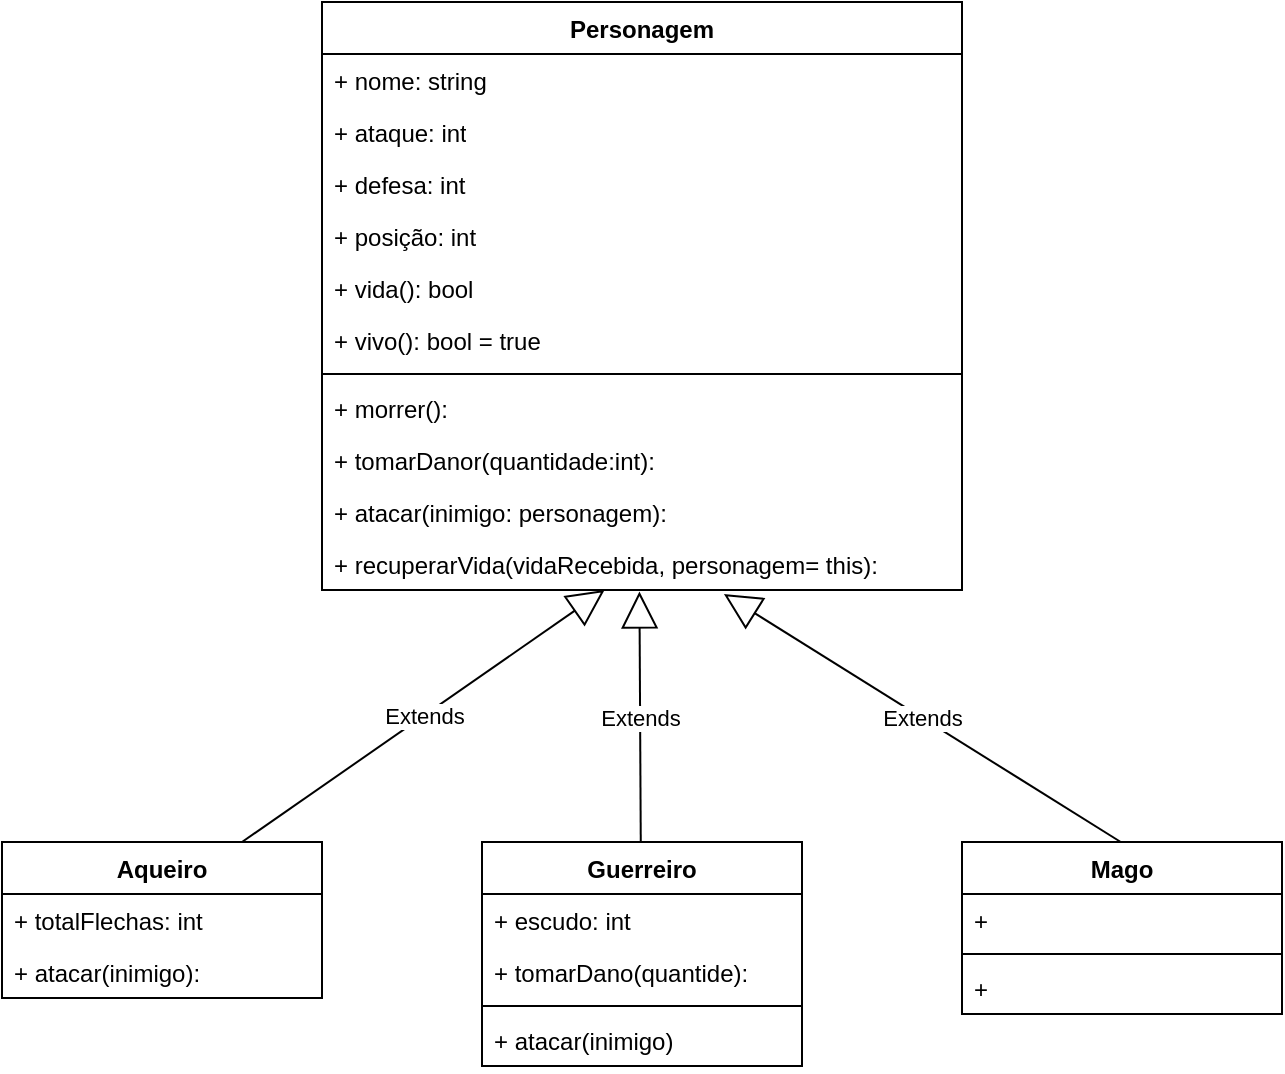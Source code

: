 <mxfile>
    <diagram name="Page-1" id="x5-VukLAqmotW2oOiSO1">
        <mxGraphModel dx="1674" dy="893" grid="1" gridSize="10" guides="1" tooltips="1" connect="1" arrows="1" fold="1" page="1" pageScale="1" pageWidth="850" pageHeight="1100" math="0" shadow="0">
            <root>
                <mxCell id="0"/>
                <mxCell id="1" parent="0"/>
                <mxCell id="csusyBFL3uzf1iLZtpSx-4" value="Personagem" style="swimlane;fontStyle=1;align=center;verticalAlign=top;childLayout=stackLayout;horizontal=1;startSize=26;horizontalStack=0;resizeParent=1;resizeParentMax=0;resizeLast=0;collapsible=1;marginBottom=0;whiteSpace=wrap;html=1;" parent="1" vertex="1">
                    <mxGeometry x="240" y="300" width="320" height="294" as="geometry"/>
                </mxCell>
                <mxCell id="csusyBFL3uzf1iLZtpSx-20" value="+ nome: string" style="text;strokeColor=none;fillColor=none;align=left;verticalAlign=top;spacingLeft=4;spacingRight=4;overflow=hidden;rotatable=0;points=[[0,0.5],[1,0.5]];portConstraint=eastwest;whiteSpace=wrap;html=1;" parent="csusyBFL3uzf1iLZtpSx-4" vertex="1">
                    <mxGeometry y="26" width="320" height="26" as="geometry"/>
                </mxCell>
                <mxCell id="csusyBFL3uzf1iLZtpSx-15" value="+ ataque: int" style="text;strokeColor=none;fillColor=none;align=left;verticalAlign=top;spacingLeft=4;spacingRight=4;overflow=hidden;rotatable=0;points=[[0,0.5],[1,0.5]];portConstraint=eastwest;whiteSpace=wrap;html=1;" parent="csusyBFL3uzf1iLZtpSx-4" vertex="1">
                    <mxGeometry y="52" width="320" height="26" as="geometry"/>
                </mxCell>
                <mxCell id="csusyBFL3uzf1iLZtpSx-16" value="+ defesa: int" style="text;strokeColor=none;fillColor=none;align=left;verticalAlign=top;spacingLeft=4;spacingRight=4;overflow=hidden;rotatable=0;points=[[0,0.5],[1,0.5]];portConstraint=eastwest;whiteSpace=wrap;html=1;" parent="csusyBFL3uzf1iLZtpSx-4" vertex="1">
                    <mxGeometry y="78" width="320" height="26" as="geometry"/>
                </mxCell>
                <mxCell id="csusyBFL3uzf1iLZtpSx-17" value="+ posição: int" style="text;strokeColor=none;fillColor=none;align=left;verticalAlign=top;spacingLeft=4;spacingRight=4;overflow=hidden;rotatable=0;points=[[0,0.5],[1,0.5]];portConstraint=eastwest;whiteSpace=wrap;html=1;" parent="csusyBFL3uzf1iLZtpSx-4" vertex="1">
                    <mxGeometry y="104" width="320" height="26" as="geometry"/>
                </mxCell>
                <mxCell id="csusyBFL3uzf1iLZtpSx-18" value="+ vida(): bool" style="text;strokeColor=none;fillColor=none;align=left;verticalAlign=top;spacingLeft=4;spacingRight=4;overflow=hidden;rotatable=0;points=[[0,0.5],[1,0.5]];portConstraint=eastwest;whiteSpace=wrap;html=1;" parent="csusyBFL3uzf1iLZtpSx-4" vertex="1">
                    <mxGeometry y="130" width="320" height="26" as="geometry"/>
                </mxCell>
                <mxCell id="csusyBFL3uzf1iLZtpSx-19" value="+ vivo(): bool = true" style="text;strokeColor=none;fillColor=none;align=left;verticalAlign=top;spacingLeft=4;spacingRight=4;overflow=hidden;rotatable=0;points=[[0,0.5],[1,0.5]];portConstraint=eastwest;whiteSpace=wrap;html=1;" parent="csusyBFL3uzf1iLZtpSx-4" vertex="1">
                    <mxGeometry y="156" width="320" height="26" as="geometry"/>
                </mxCell>
                <mxCell id="csusyBFL3uzf1iLZtpSx-6" value="" style="line;strokeWidth=1;fillColor=none;align=left;verticalAlign=middle;spacingTop=-1;spacingLeft=3;spacingRight=3;rotatable=0;labelPosition=right;points=[];portConstraint=eastwest;strokeColor=inherit;" parent="csusyBFL3uzf1iLZtpSx-4" vertex="1">
                    <mxGeometry y="182" width="320" height="8" as="geometry"/>
                </mxCell>
                <mxCell id="csusyBFL3uzf1iLZtpSx-30" value="+ morrer():&amp;nbsp;" style="text;strokeColor=none;fillColor=none;align=left;verticalAlign=top;spacingLeft=4;spacingRight=4;overflow=hidden;rotatable=0;points=[[0,0.5],[1,0.5]];portConstraint=eastwest;whiteSpace=wrap;html=1;" parent="csusyBFL3uzf1iLZtpSx-4" vertex="1">
                    <mxGeometry y="190" width="320" height="26" as="geometry"/>
                </mxCell>
                <mxCell id="csusyBFL3uzf1iLZtpSx-34" value="+ tomarDanor(quantidade:int):" style="text;strokeColor=none;fillColor=none;align=left;verticalAlign=top;spacingLeft=4;spacingRight=4;overflow=hidden;rotatable=0;points=[[0,0.5],[1,0.5]];portConstraint=eastwest;whiteSpace=wrap;html=1;" parent="csusyBFL3uzf1iLZtpSx-4" vertex="1">
                    <mxGeometry y="216" width="320" height="26" as="geometry"/>
                </mxCell>
                <mxCell id="csusyBFL3uzf1iLZtpSx-35" value="+ atacar(inimigo: personagem):&amp;nbsp;" style="text;strokeColor=none;fillColor=none;align=left;verticalAlign=top;spacingLeft=4;spacingRight=4;overflow=hidden;rotatable=0;points=[[0,0.5],[1,0.5]];portConstraint=eastwest;whiteSpace=wrap;html=1;" parent="csusyBFL3uzf1iLZtpSx-4" vertex="1">
                    <mxGeometry y="242" width="320" height="26" as="geometry"/>
                </mxCell>
                <mxCell id="csusyBFL3uzf1iLZtpSx-36" value="+ recuperarVida(vidaRecebida, personagem= this):&amp;nbsp;" style="text;strokeColor=none;fillColor=none;align=left;verticalAlign=top;spacingLeft=4;spacingRight=4;overflow=hidden;rotatable=0;points=[[0,0.5],[1,0.5]];portConstraint=eastwest;whiteSpace=wrap;html=1;" parent="csusyBFL3uzf1iLZtpSx-4" vertex="1">
                    <mxGeometry y="268" width="320" height="26" as="geometry"/>
                </mxCell>
                <mxCell id="2" value="Aqueiro" style="swimlane;fontStyle=1;align=center;verticalAlign=top;childLayout=stackLayout;horizontal=1;startSize=26;horizontalStack=0;resizeParent=1;resizeParentMax=0;resizeLast=0;collapsible=1;marginBottom=0;" vertex="1" parent="1">
                    <mxGeometry x="80" y="720" width="160" height="78" as="geometry"/>
                </mxCell>
                <mxCell id="3" value="+ totalFlechas: int" style="text;strokeColor=none;fillColor=none;align=left;verticalAlign=top;spacingLeft=4;spacingRight=4;overflow=hidden;rotatable=0;points=[[0,0.5],[1,0.5]];portConstraint=eastwest;" vertex="1" parent="2">
                    <mxGeometry y="26" width="160" height="26" as="geometry"/>
                </mxCell>
                <mxCell id="20" value="+ atacar(inimigo): " style="text;strokeColor=none;fillColor=none;align=left;verticalAlign=top;spacingLeft=4;spacingRight=4;overflow=hidden;rotatable=0;points=[[0,0.5],[1,0.5]];portConstraint=eastwest;" vertex="1" parent="2">
                    <mxGeometry y="52" width="160" height="26" as="geometry"/>
                </mxCell>
                <mxCell id="6" value="Extends" style="endArrow=block;endSize=16;endFill=0;html=1;" edge="1" parent="1" target="csusyBFL3uzf1iLZtpSx-36">
                    <mxGeometry width="160" relative="1" as="geometry">
                        <mxPoint x="200" y="720" as="sourcePoint"/>
                        <mxPoint x="360" y="720" as="targetPoint"/>
                    </mxGeometry>
                </mxCell>
                <mxCell id="7" value="Guerreiro" style="swimlane;fontStyle=1;align=center;verticalAlign=top;childLayout=stackLayout;horizontal=1;startSize=26;horizontalStack=0;resizeParent=1;resizeParentMax=0;resizeLast=0;collapsible=1;marginBottom=0;" vertex="1" parent="1">
                    <mxGeometry x="320" y="720" width="160" height="112" as="geometry"/>
                </mxCell>
                <mxCell id="8" value="+ escudo: int" style="text;strokeColor=none;fillColor=none;align=left;verticalAlign=top;spacingLeft=4;spacingRight=4;overflow=hidden;rotatable=0;points=[[0,0.5],[1,0.5]];portConstraint=eastwest;" vertex="1" parent="7">
                    <mxGeometry y="26" width="160" height="26" as="geometry"/>
                </mxCell>
                <mxCell id="19" value="+ tomarDano(quantide):" style="text;strokeColor=none;fillColor=none;align=left;verticalAlign=top;spacingLeft=4;spacingRight=4;overflow=hidden;rotatable=0;points=[[0,0.5],[1,0.5]];portConstraint=eastwest;" vertex="1" parent="7">
                    <mxGeometry y="52" width="160" height="26" as="geometry"/>
                </mxCell>
                <mxCell id="9" value="" style="line;strokeWidth=1;fillColor=none;align=left;verticalAlign=middle;spacingTop=-1;spacingLeft=3;spacingRight=3;rotatable=0;labelPosition=right;points=[];portConstraint=eastwest;strokeColor=inherit;" vertex="1" parent="7">
                    <mxGeometry y="78" width="160" height="8" as="geometry"/>
                </mxCell>
                <mxCell id="10" value="+ atacar(inimigo)" style="text;strokeColor=none;fillColor=none;align=left;verticalAlign=top;spacingLeft=4;spacingRight=4;overflow=hidden;rotatable=0;points=[[0,0.5],[1,0.5]];portConstraint=eastwest;" vertex="1" parent="7">
                    <mxGeometry y="86" width="160" height="26" as="geometry"/>
                </mxCell>
                <mxCell id="13" value="Extends" style="endArrow=block;endSize=16;endFill=0;html=1;entryX=0.496;entryY=1.028;entryDx=0;entryDy=0;entryPerimeter=0;" edge="1" parent="1" target="csusyBFL3uzf1iLZtpSx-36">
                    <mxGeometry width="160" relative="1" as="geometry">
                        <mxPoint x="399.38" y="720" as="sourcePoint"/>
                        <mxPoint x="399.38" y="630" as="targetPoint"/>
                    </mxGeometry>
                </mxCell>
                <mxCell id="14" value="Mago" style="swimlane;fontStyle=1;align=center;verticalAlign=top;childLayout=stackLayout;horizontal=1;startSize=26;horizontalStack=0;resizeParent=1;resizeParentMax=0;resizeLast=0;collapsible=1;marginBottom=0;" vertex="1" parent="1">
                    <mxGeometry x="560" y="720" width="160" height="86" as="geometry"/>
                </mxCell>
                <mxCell id="15" value="+ " style="text;strokeColor=none;fillColor=none;align=left;verticalAlign=top;spacingLeft=4;spacingRight=4;overflow=hidden;rotatable=0;points=[[0,0.5],[1,0.5]];portConstraint=eastwest;" vertex="1" parent="14">
                    <mxGeometry y="26" width="160" height="26" as="geometry"/>
                </mxCell>
                <mxCell id="16" value="" style="line;strokeWidth=1;fillColor=none;align=left;verticalAlign=middle;spacingTop=-1;spacingLeft=3;spacingRight=3;rotatable=0;labelPosition=right;points=[];portConstraint=eastwest;strokeColor=inherit;" vertex="1" parent="14">
                    <mxGeometry y="52" width="160" height="8" as="geometry"/>
                </mxCell>
                <mxCell id="17" value="+   " style="text;strokeColor=none;fillColor=none;align=left;verticalAlign=top;spacingLeft=4;spacingRight=4;overflow=hidden;rotatable=0;points=[[0,0.5],[1,0.5]];portConstraint=eastwest;" vertex="1" parent="14">
                    <mxGeometry y="60" width="160" height="26" as="geometry"/>
                </mxCell>
                <mxCell id="18" value="Extends" style="endArrow=block;endSize=16;endFill=0;html=1;entryX=0.628;entryY=1.077;entryDx=0;entryDy=0;entryPerimeter=0;" edge="1" parent="1" target="csusyBFL3uzf1iLZtpSx-36">
                    <mxGeometry width="160" relative="1" as="geometry">
                        <mxPoint x="639.38" y="720" as="sourcePoint"/>
                        <mxPoint x="639.38" y="610" as="targetPoint"/>
                    </mxGeometry>
                </mxCell>
            </root>
        </mxGraphModel>
    </diagram>
</mxfile>